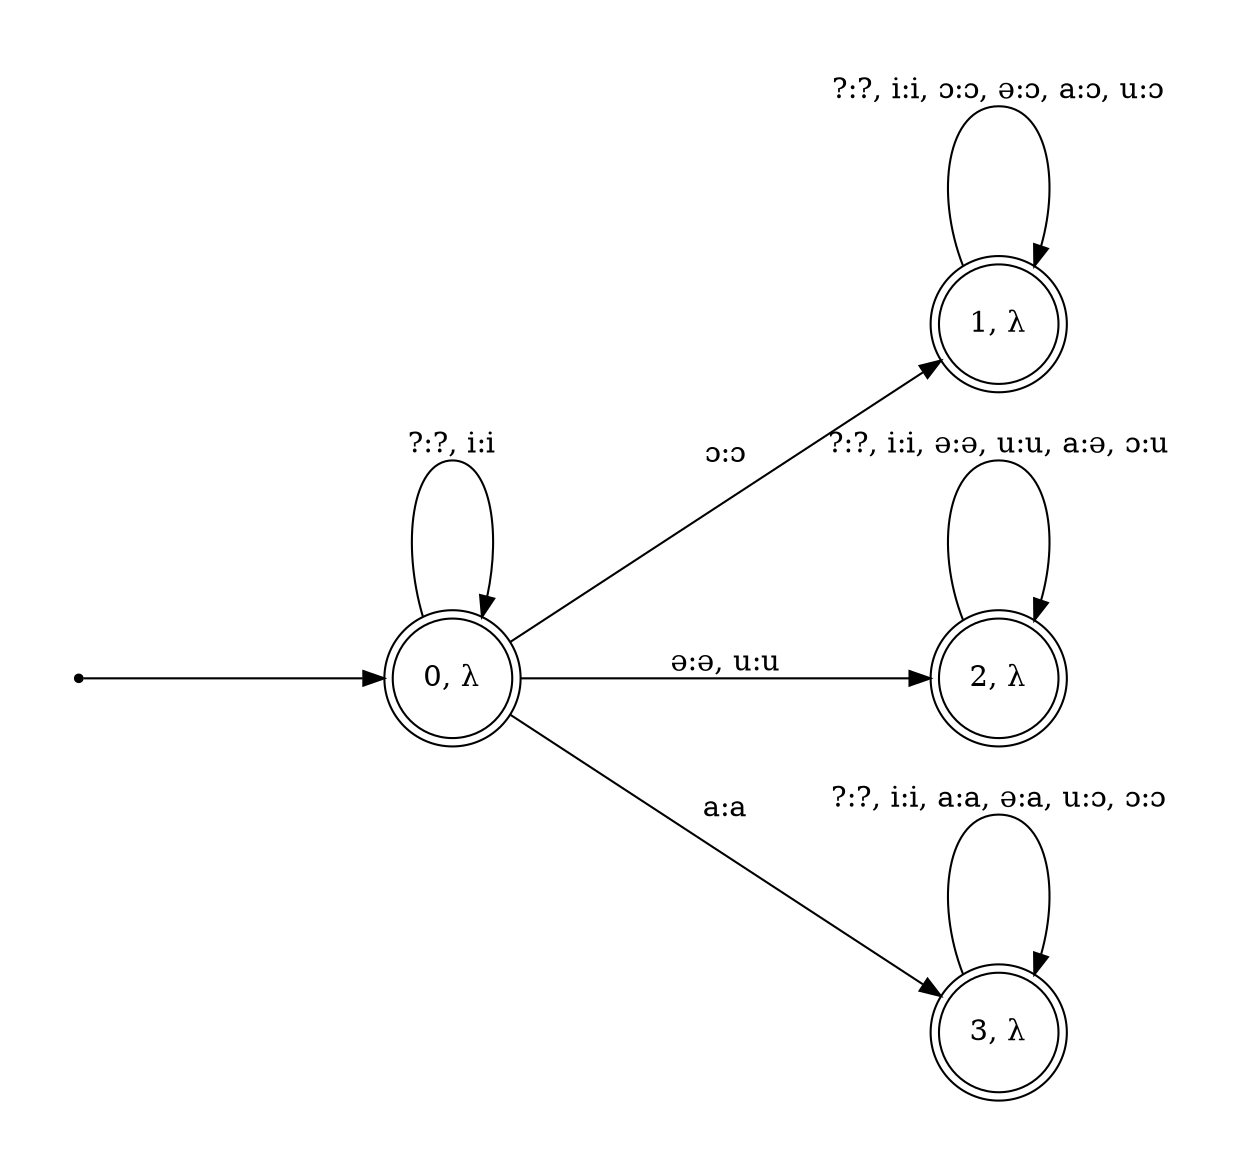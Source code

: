 digraph fst {
	graph [pad="0.5", nodesep="1", ranksep="2"];
	rankdir=LR;
	size="10,10";
	node [shape = point]; start;
	node [shape = doublecircle];
		"0, λ";
		"1, λ";
		"2, λ";
		"3, λ";

	"0, λ" ->	"0, λ" [ label = "?:?, i:i" ];
	"0, λ" ->	"1, λ" [ label = "ɔ:ɔ" ];
	"0, λ" ->	"2, λ" [ label = "ə:ə, u:u" ];
	"0, λ" ->	"3, λ" [ label = "a:a" ];
	"1, λ" ->	"1, λ" [ label = "?:?, i:i, ɔ:ɔ, ə:ɔ, a:ɔ, u:ɔ" ];
	"2, λ" ->	"2, λ" [ label = "?:?, i:i, ə:ə, u:u, a:ə, ɔ:u" ];
	"3, λ" ->	"3, λ" [ label = "?:?, i:i, a:a, ə:a, u:ɔ, ɔ:ɔ" ];
	start -> "0, λ";
}